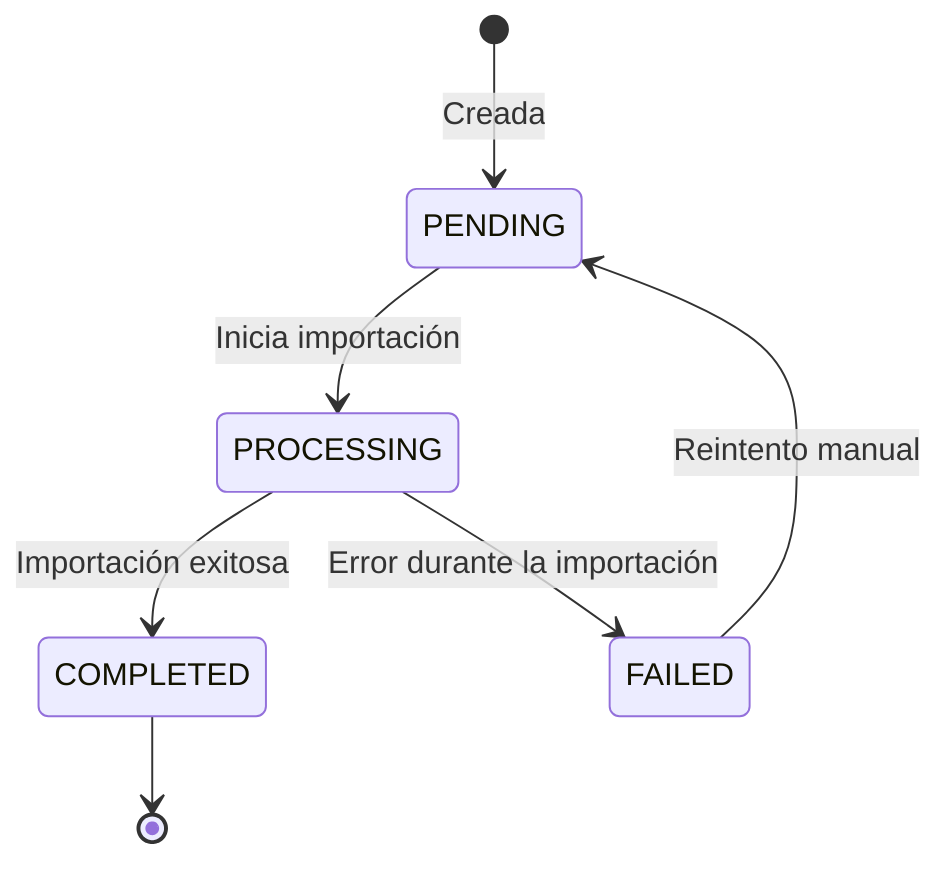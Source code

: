 stateDiagram-v2
    [*] --> PENDING: Creada
    PENDING --> PROCESSING: Inicia importación
    PROCESSING --> COMPLETED: Importación exitosa
    PROCESSING --> FAILED: Error durante la importación

    FAILED --> PENDING: Reintento manual
    COMPLETED --> [*]